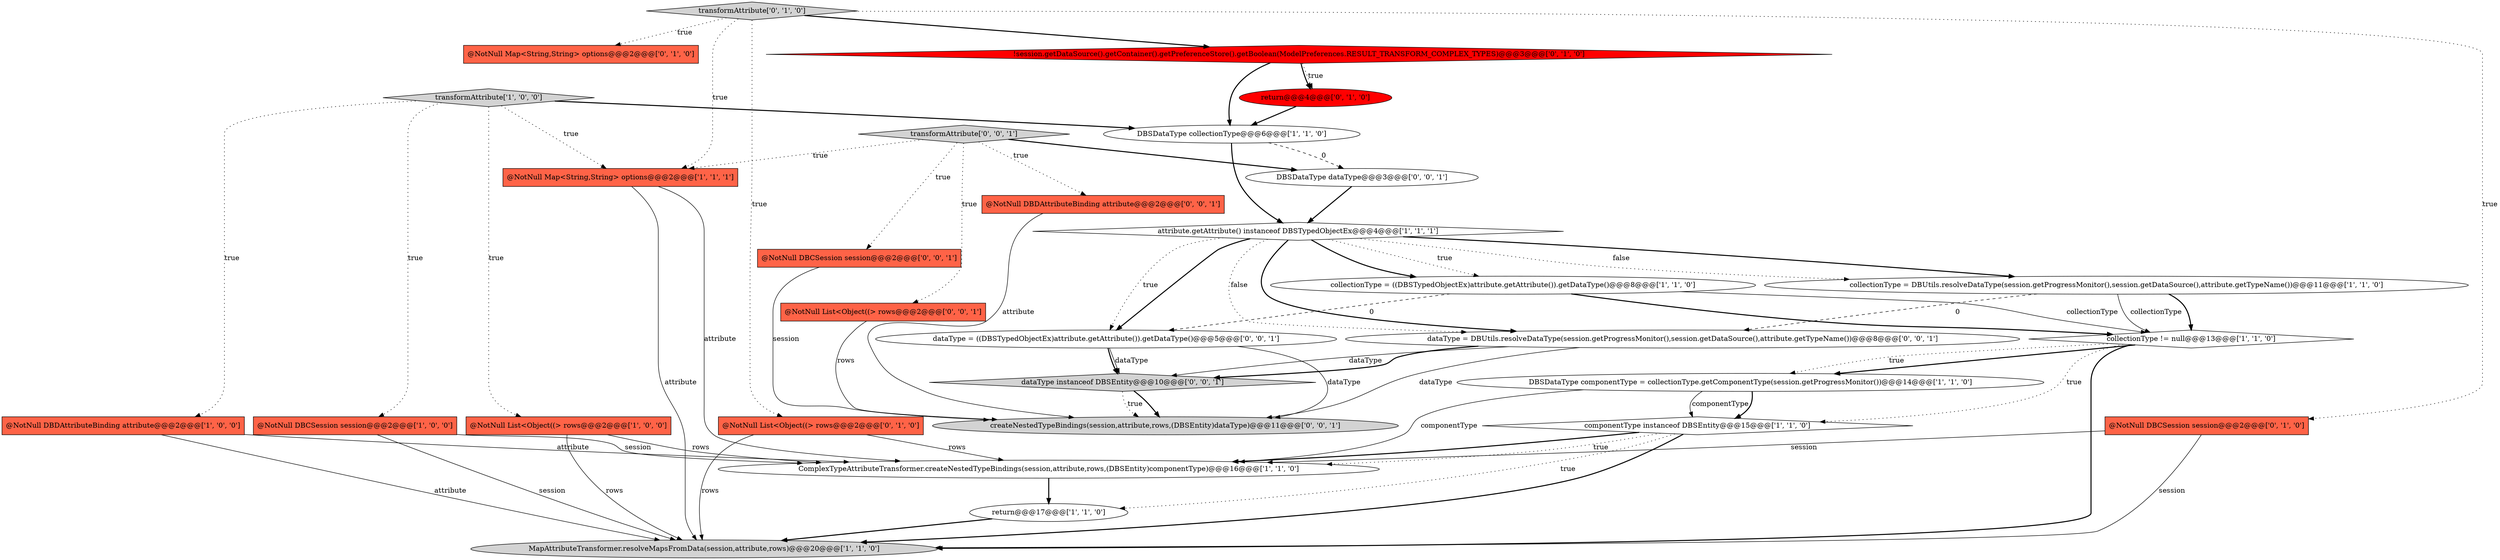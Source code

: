 digraph {
9 [style = filled, label = "componentType instanceof DBSEntity@@@15@@@['1', '1', '0']", fillcolor = white, shape = diamond image = "AAA0AAABBB1BBB"];
8 [style = filled, label = "DBSDataType componentType = collectionType.getComponentType(session.getProgressMonitor())@@@14@@@['1', '1', '0']", fillcolor = white, shape = ellipse image = "AAA0AAABBB1BBB"];
1 [style = filled, label = "@NotNull DBCSession session@@@2@@@['1', '0', '0']", fillcolor = tomato, shape = box image = "AAA0AAABBB1BBB"];
11 [style = filled, label = "DBSDataType collectionType@@@6@@@['1', '1', '0']", fillcolor = white, shape = ellipse image = "AAA0AAABBB1BBB"];
14 [style = filled, label = "ComplexTypeAttributeTransformer.createNestedTypeBindings(session,attribute,rows,(DBSEntity)componentType)@@@16@@@['1', '1', '0']", fillcolor = white, shape = ellipse image = "AAA0AAABBB1BBB"];
23 [style = filled, label = "dataType = ((DBSTypedObjectEx)attribute.getAttribute()).getDataType()@@@5@@@['0', '0', '1']", fillcolor = white, shape = ellipse image = "AAA0AAABBB3BBB"];
16 [style = filled, label = "@NotNull Map<String,String> options@@@2@@@['0', '1', '0']", fillcolor = tomato, shape = box image = "AAA0AAABBB2BBB"];
12 [style = filled, label = "collectionType = DBUtils.resolveDataType(session.getProgressMonitor(),session.getDataSource(),attribute.getTypeName())@@@11@@@['1', '1', '0']", fillcolor = white, shape = ellipse image = "AAA0AAABBB1BBB"];
2 [style = filled, label = "transformAttribute['1', '0', '0']", fillcolor = lightgray, shape = diamond image = "AAA0AAABBB1BBB"];
29 [style = filled, label = "dataType instanceof DBSEntity@@@10@@@['0', '0', '1']", fillcolor = lightgray, shape = diamond image = "AAA0AAABBB3BBB"];
3 [style = filled, label = "@NotNull List<Object((> rows@@@2@@@['1', '0', '0']", fillcolor = tomato, shape = box image = "AAA0AAABBB1BBB"];
27 [style = filled, label = "@NotNull DBDAttributeBinding attribute@@@2@@@['0', '0', '1']", fillcolor = tomato, shape = box image = "AAA0AAABBB3BBB"];
19 [style = filled, label = "!session.getDataSource().getContainer().getPreferenceStore().getBoolean(ModelPreferences.RESULT_TRANSFORM_COMPLEX_TYPES)@@@3@@@['0', '1', '0']", fillcolor = red, shape = diamond image = "AAA1AAABBB2BBB"];
24 [style = filled, label = "@NotNull DBCSession session@@@2@@@['0', '0', '1']", fillcolor = tomato, shape = box image = "AAA0AAABBB3BBB"];
20 [style = filled, label = "@NotNull List<Object((> rows@@@2@@@['0', '1', '0']", fillcolor = tomato, shape = box image = "AAA0AAABBB2BBB"];
0 [style = filled, label = "return@@@17@@@['1', '1', '0']", fillcolor = white, shape = ellipse image = "AAA0AAABBB1BBB"];
15 [style = filled, label = "transformAttribute['0', '1', '0']", fillcolor = lightgray, shape = diamond image = "AAA0AAABBB2BBB"];
6 [style = filled, label = "collectionType != null@@@13@@@['1', '1', '0']", fillcolor = white, shape = diamond image = "AAA0AAABBB1BBB"];
22 [style = filled, label = "DBSDataType dataType@@@3@@@['0', '0', '1']", fillcolor = white, shape = ellipse image = "AAA0AAABBB3BBB"];
7 [style = filled, label = "attribute.getAttribute() instanceof DBSTypedObjectEx@@@4@@@['1', '1', '1']", fillcolor = white, shape = diamond image = "AAA0AAABBB1BBB"];
18 [style = filled, label = "@NotNull DBCSession session@@@2@@@['0', '1', '0']", fillcolor = tomato, shape = box image = "AAA0AAABBB2BBB"];
26 [style = filled, label = "@NotNull List<Object((> rows@@@2@@@['0', '0', '1']", fillcolor = tomato, shape = box image = "AAA0AAABBB3BBB"];
13 [style = filled, label = "MapAttributeTransformer.resolveMapsFromData(session,attribute,rows)@@@20@@@['1', '1', '0']", fillcolor = lightgray, shape = ellipse image = "AAA0AAABBB1BBB"];
4 [style = filled, label = "@NotNull DBDAttributeBinding attribute@@@2@@@['1', '0', '0']", fillcolor = tomato, shape = box image = "AAA0AAABBB1BBB"];
5 [style = filled, label = "collectionType = ((DBSTypedObjectEx)attribute.getAttribute()).getDataType()@@@8@@@['1', '1', '0']", fillcolor = white, shape = ellipse image = "AAA0AAABBB1BBB"];
17 [style = filled, label = "return@@@4@@@['0', '1', '0']", fillcolor = red, shape = ellipse image = "AAA1AAABBB2BBB"];
28 [style = filled, label = "transformAttribute['0', '0', '1']", fillcolor = lightgray, shape = diamond image = "AAA0AAABBB3BBB"];
21 [style = filled, label = "dataType = DBUtils.resolveDataType(session.getProgressMonitor(),session.getDataSource(),attribute.getTypeName())@@@8@@@['0', '0', '1']", fillcolor = white, shape = ellipse image = "AAA0AAABBB3BBB"];
25 [style = filled, label = "createNestedTypeBindings(session,attribute,rows,(DBSEntity)dataType)@@@11@@@['0', '0', '1']", fillcolor = lightgray, shape = ellipse image = "AAA0AAABBB3BBB"];
10 [style = filled, label = "@NotNull Map<String,String> options@@@2@@@['1', '1', '1']", fillcolor = tomato, shape = box image = "AAA0AAABBB1BBB"];
2->3 [style = dotted, label="true"];
4->14 [style = solid, label="attribute"];
28->10 [style = dotted, label="true"];
9->0 [style = dotted, label="true"];
5->6 [style = solid, label="collectionType"];
20->14 [style = solid, label="rows"];
18->14 [style = solid, label="session"];
0->13 [style = bold, label=""];
7->12 [style = bold, label=""];
28->22 [style = bold, label=""];
3->13 [style = solid, label="rows"];
7->12 [style = dotted, label="false"];
19->17 [style = dotted, label="true"];
5->23 [style = dashed, label="0"];
8->14 [style = solid, label="componentType"];
15->18 [style = dotted, label="true"];
11->22 [style = dashed, label="0"];
21->25 [style = solid, label="dataType"];
4->13 [style = solid, label="attribute"];
7->21 [style = dotted, label="false"];
29->25 [style = bold, label=""];
15->20 [style = dotted, label="true"];
19->11 [style = bold, label=""];
15->10 [style = dotted, label="true"];
19->17 [style = bold, label=""];
12->6 [style = solid, label="collectionType"];
8->9 [style = solid, label="componentType"];
15->16 [style = dotted, label="true"];
15->19 [style = bold, label=""];
12->6 [style = bold, label=""];
18->13 [style = solid, label="session"];
10->14 [style = solid, label="attribute"];
1->13 [style = solid, label="session"];
1->14 [style = solid, label="session"];
17->11 [style = bold, label=""];
22->7 [style = bold, label=""];
9->14 [style = dotted, label="true"];
12->21 [style = dashed, label="0"];
7->5 [style = dotted, label="true"];
23->29 [style = bold, label=""];
23->29 [style = solid, label="dataType"];
26->25 [style = solid, label="rows"];
7->5 [style = bold, label=""];
21->29 [style = bold, label=""];
7->23 [style = dotted, label="true"];
28->24 [style = dotted, label="true"];
5->6 [style = bold, label=""];
14->0 [style = bold, label=""];
6->9 [style = dotted, label="true"];
23->25 [style = solid, label="dataType"];
6->8 [style = dotted, label="true"];
2->1 [style = dotted, label="true"];
6->13 [style = bold, label=""];
7->23 [style = bold, label=""];
28->26 [style = dotted, label="true"];
6->8 [style = bold, label=""];
27->25 [style = solid, label="attribute"];
21->29 [style = solid, label="dataType"];
8->9 [style = bold, label=""];
9->14 [style = bold, label=""];
2->4 [style = dotted, label="true"];
7->21 [style = bold, label=""];
3->14 [style = solid, label="rows"];
24->25 [style = solid, label="session"];
28->27 [style = dotted, label="true"];
2->11 [style = bold, label=""];
11->7 [style = bold, label=""];
29->25 [style = dotted, label="true"];
20->13 [style = solid, label="rows"];
2->10 [style = dotted, label="true"];
9->13 [style = bold, label=""];
10->13 [style = solid, label="attribute"];
}
